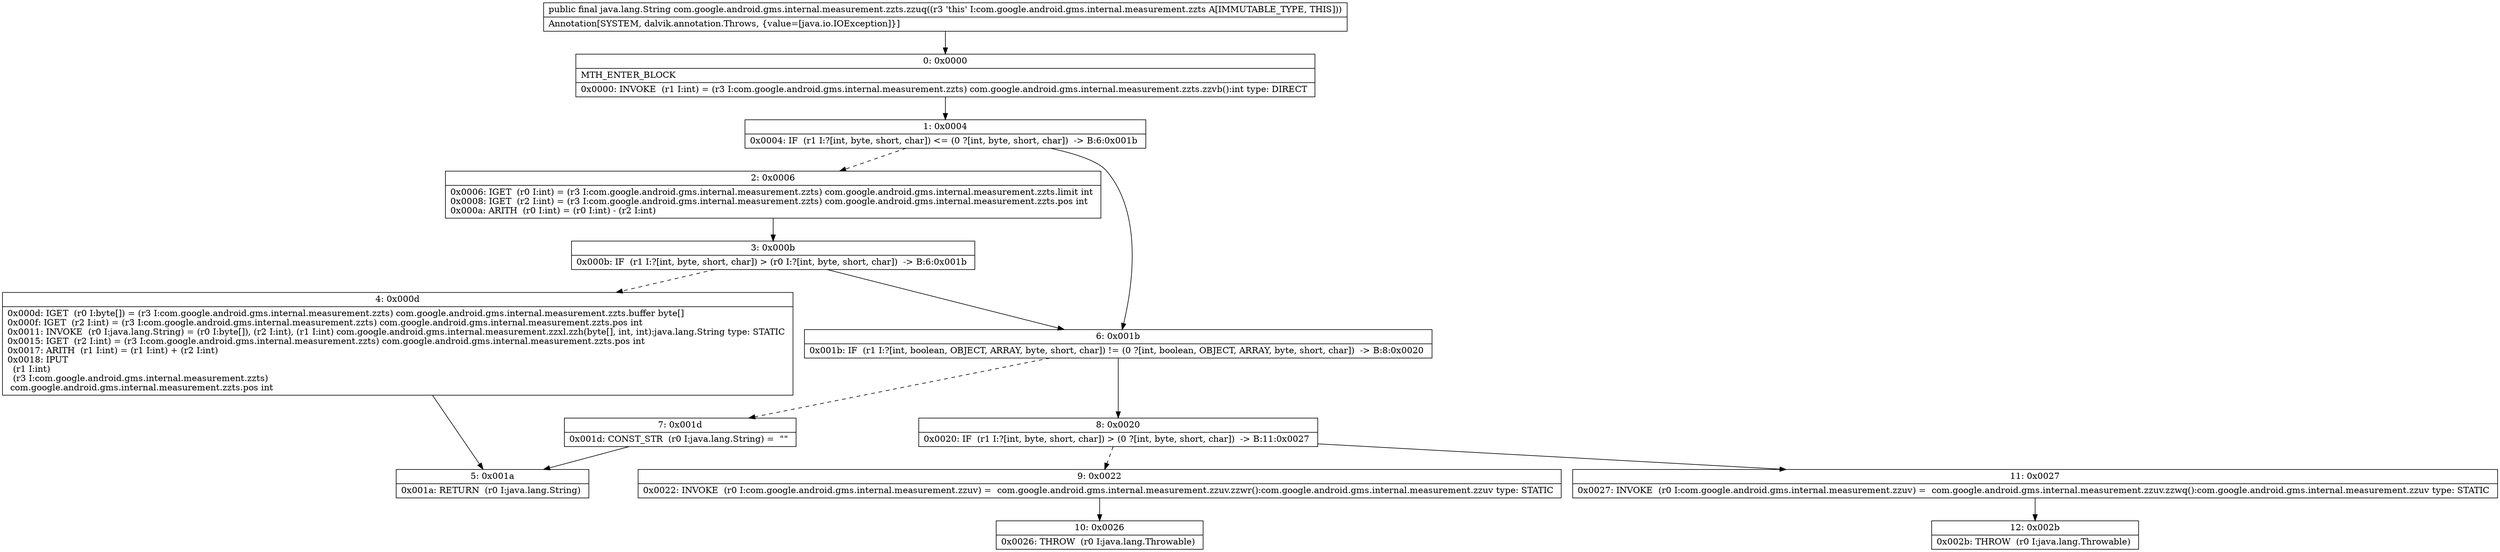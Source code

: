 digraph "CFG forcom.google.android.gms.internal.measurement.zzts.zzuq()Ljava\/lang\/String;" {
Node_0 [shape=record,label="{0\:\ 0x0000|MTH_ENTER_BLOCK\l|0x0000: INVOKE  (r1 I:int) = (r3 I:com.google.android.gms.internal.measurement.zzts) com.google.android.gms.internal.measurement.zzts.zzvb():int type: DIRECT \l}"];
Node_1 [shape=record,label="{1\:\ 0x0004|0x0004: IF  (r1 I:?[int, byte, short, char]) \<= (0 ?[int, byte, short, char])  \-\> B:6:0x001b \l}"];
Node_2 [shape=record,label="{2\:\ 0x0006|0x0006: IGET  (r0 I:int) = (r3 I:com.google.android.gms.internal.measurement.zzts) com.google.android.gms.internal.measurement.zzts.limit int \l0x0008: IGET  (r2 I:int) = (r3 I:com.google.android.gms.internal.measurement.zzts) com.google.android.gms.internal.measurement.zzts.pos int \l0x000a: ARITH  (r0 I:int) = (r0 I:int) \- (r2 I:int) \l}"];
Node_3 [shape=record,label="{3\:\ 0x000b|0x000b: IF  (r1 I:?[int, byte, short, char]) \> (r0 I:?[int, byte, short, char])  \-\> B:6:0x001b \l}"];
Node_4 [shape=record,label="{4\:\ 0x000d|0x000d: IGET  (r0 I:byte[]) = (r3 I:com.google.android.gms.internal.measurement.zzts) com.google.android.gms.internal.measurement.zzts.buffer byte[] \l0x000f: IGET  (r2 I:int) = (r3 I:com.google.android.gms.internal.measurement.zzts) com.google.android.gms.internal.measurement.zzts.pos int \l0x0011: INVOKE  (r0 I:java.lang.String) = (r0 I:byte[]), (r2 I:int), (r1 I:int) com.google.android.gms.internal.measurement.zzxl.zzh(byte[], int, int):java.lang.String type: STATIC \l0x0015: IGET  (r2 I:int) = (r3 I:com.google.android.gms.internal.measurement.zzts) com.google.android.gms.internal.measurement.zzts.pos int \l0x0017: ARITH  (r1 I:int) = (r1 I:int) + (r2 I:int) \l0x0018: IPUT  \l  (r1 I:int)\l  (r3 I:com.google.android.gms.internal.measurement.zzts)\l com.google.android.gms.internal.measurement.zzts.pos int \l}"];
Node_5 [shape=record,label="{5\:\ 0x001a|0x001a: RETURN  (r0 I:java.lang.String) \l}"];
Node_6 [shape=record,label="{6\:\ 0x001b|0x001b: IF  (r1 I:?[int, boolean, OBJECT, ARRAY, byte, short, char]) != (0 ?[int, boolean, OBJECT, ARRAY, byte, short, char])  \-\> B:8:0x0020 \l}"];
Node_7 [shape=record,label="{7\:\ 0x001d|0x001d: CONST_STR  (r0 I:java.lang.String) =  \"\" \l}"];
Node_8 [shape=record,label="{8\:\ 0x0020|0x0020: IF  (r1 I:?[int, byte, short, char]) \> (0 ?[int, byte, short, char])  \-\> B:11:0x0027 \l}"];
Node_9 [shape=record,label="{9\:\ 0x0022|0x0022: INVOKE  (r0 I:com.google.android.gms.internal.measurement.zzuv) =  com.google.android.gms.internal.measurement.zzuv.zzwr():com.google.android.gms.internal.measurement.zzuv type: STATIC \l}"];
Node_10 [shape=record,label="{10\:\ 0x0026|0x0026: THROW  (r0 I:java.lang.Throwable) \l}"];
Node_11 [shape=record,label="{11\:\ 0x0027|0x0027: INVOKE  (r0 I:com.google.android.gms.internal.measurement.zzuv) =  com.google.android.gms.internal.measurement.zzuv.zzwq():com.google.android.gms.internal.measurement.zzuv type: STATIC \l}"];
Node_12 [shape=record,label="{12\:\ 0x002b|0x002b: THROW  (r0 I:java.lang.Throwable) \l}"];
MethodNode[shape=record,label="{public final java.lang.String com.google.android.gms.internal.measurement.zzts.zzuq((r3 'this' I:com.google.android.gms.internal.measurement.zzts A[IMMUTABLE_TYPE, THIS]))  | Annotation[SYSTEM, dalvik.annotation.Throws, \{value=[java.io.IOException]\}]\l}"];
MethodNode -> Node_0;
Node_0 -> Node_1;
Node_1 -> Node_2[style=dashed];
Node_1 -> Node_6;
Node_2 -> Node_3;
Node_3 -> Node_4[style=dashed];
Node_3 -> Node_6;
Node_4 -> Node_5;
Node_6 -> Node_7[style=dashed];
Node_6 -> Node_8;
Node_7 -> Node_5;
Node_8 -> Node_9[style=dashed];
Node_8 -> Node_11;
Node_9 -> Node_10;
Node_11 -> Node_12;
}

